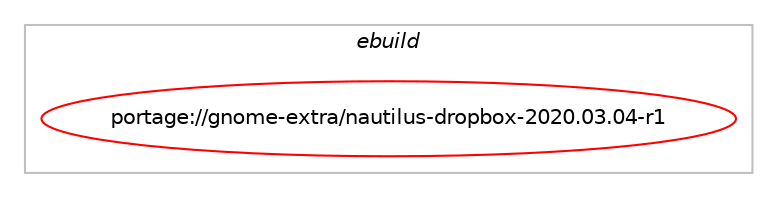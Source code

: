 digraph prolog {

# *************
# Graph options
# *************

newrank=true;
concentrate=true;
compound=true;
graph [rankdir=LR,fontname=Helvetica,fontsize=10,ranksep=1.5];#, ranksep=2.5, nodesep=0.2];
edge  [arrowhead=vee];
node  [fontname=Helvetica,fontsize=10];

# **********
# The ebuild
# **********

subgraph cluster_leftcol {
color=gray;
label=<<i>ebuild</i>>;
id [label="portage://gnome-extra/nautilus-dropbox-2020.03.04-r1", color=red, width=4, href="../gnome-extra/nautilus-dropbox-2020.03.04-r1.svg"];
}

# ****************
# The dependencies
# ****************

subgraph cluster_midcol {
color=gray;
label=<<i>dependencies</i>>;
subgraph cluster_compile {
fillcolor="#eeeeee";
style=filled;
label=<<i>compile</i>>;
# *** BEGIN UNKNOWN DEPENDENCY TYPE (TODO) ***
# id -> equal(use_conditional_group(positive,python_single_target_python3_10,portage://gnome-extra/nautilus-dropbox-2020.03.04-r1,[package_dependency(portage://gnome-extra/nautilus-dropbox-2020.03.04-r1,install,no,dev-lang,python,none,[,,],[slot(3.10)],[])]))
# *** END UNKNOWN DEPENDENCY TYPE (TODO) ***

# *** BEGIN UNKNOWN DEPENDENCY TYPE (TODO) ***
# id -> equal(use_conditional_group(positive,python_single_target_python3_10,portage://gnome-extra/nautilus-dropbox-2020.03.04-r1,[package_dependency(portage://gnome-extra/nautilus-dropbox-2020.03.04-r1,install,no,dev-python,pygobject,none,[,,],[slot(3)],[use(enable(python_targets_python3_10),negative)])]))
# *** END UNKNOWN DEPENDENCY TYPE (TODO) ***

# *** BEGIN UNKNOWN DEPENDENCY TYPE (TODO) ***
# id -> equal(use_conditional_group(positive,python_single_target_python3_11,portage://gnome-extra/nautilus-dropbox-2020.03.04-r1,[package_dependency(portage://gnome-extra/nautilus-dropbox-2020.03.04-r1,install,no,dev-lang,python,none,[,,],[slot(3.11)],[])]))
# *** END UNKNOWN DEPENDENCY TYPE (TODO) ***

# *** BEGIN UNKNOWN DEPENDENCY TYPE (TODO) ***
# id -> equal(use_conditional_group(positive,python_single_target_python3_11,portage://gnome-extra/nautilus-dropbox-2020.03.04-r1,[package_dependency(portage://gnome-extra/nautilus-dropbox-2020.03.04-r1,install,no,dev-python,pygobject,none,[,,],[slot(3)],[use(enable(python_targets_python3_11),negative)])]))
# *** END UNKNOWN DEPENDENCY TYPE (TODO) ***

# *** BEGIN UNKNOWN DEPENDENCY TYPE (TODO) ***
# id -> equal(package_dependency(portage://gnome-extra/nautilus-dropbox-2020.03.04-r1,install,no,dev-libs,glib,none,[,,],[slot(2)],[]))
# *** END UNKNOWN DEPENDENCY TYPE (TODO) ***

# *** BEGIN UNKNOWN DEPENDENCY TYPE (TODO) ***
# id -> equal(package_dependency(portage://gnome-extra/nautilus-dropbox-2020.03.04-r1,install,no,gnome-base,nautilus,greaterequal,[43,,,43],[],[]))
# *** END UNKNOWN DEPENDENCY TYPE (TODO) ***

# *** BEGIN UNKNOWN DEPENDENCY TYPE (TODO) ***
# id -> equal(package_dependency(portage://gnome-extra/nautilus-dropbox-2020.03.04-r1,install,no,net-misc,dropbox,none,[,,],[],[]))
# *** END UNKNOWN DEPENDENCY TYPE (TODO) ***

}
subgraph cluster_compileandrun {
fillcolor="#eeeeee";
style=filled;
label=<<i>compile and run</i>>;
}
subgraph cluster_run {
fillcolor="#eeeeee";
style=filled;
label=<<i>run</i>>;
# *** BEGIN UNKNOWN DEPENDENCY TYPE (TODO) ***
# id -> equal(use_conditional_group(positive,python_single_target_python3_10,portage://gnome-extra/nautilus-dropbox-2020.03.04-r1,[package_dependency(portage://gnome-extra/nautilus-dropbox-2020.03.04-r1,run,no,dev-lang,python,none,[,,],[slot(3.10)],[])]))
# *** END UNKNOWN DEPENDENCY TYPE (TODO) ***

# *** BEGIN UNKNOWN DEPENDENCY TYPE (TODO) ***
# id -> equal(use_conditional_group(positive,python_single_target_python3_10,portage://gnome-extra/nautilus-dropbox-2020.03.04-r1,[package_dependency(portage://gnome-extra/nautilus-dropbox-2020.03.04-r1,run,no,dev-python,pygobject,none,[,,],[slot(3)],[use(enable(python_targets_python3_10),negative)])]))
# *** END UNKNOWN DEPENDENCY TYPE (TODO) ***

# *** BEGIN UNKNOWN DEPENDENCY TYPE (TODO) ***
# id -> equal(use_conditional_group(positive,python_single_target_python3_11,portage://gnome-extra/nautilus-dropbox-2020.03.04-r1,[package_dependency(portage://gnome-extra/nautilus-dropbox-2020.03.04-r1,run,no,dev-lang,python,none,[,,],[slot(3.11)],[])]))
# *** END UNKNOWN DEPENDENCY TYPE (TODO) ***

# *** BEGIN UNKNOWN DEPENDENCY TYPE (TODO) ***
# id -> equal(use_conditional_group(positive,python_single_target_python3_11,portage://gnome-extra/nautilus-dropbox-2020.03.04-r1,[package_dependency(portage://gnome-extra/nautilus-dropbox-2020.03.04-r1,run,no,dev-python,pygobject,none,[,,],[slot(3)],[use(enable(python_targets_python3_11),negative)])]))
# *** END UNKNOWN DEPENDENCY TYPE (TODO) ***

# *** BEGIN UNKNOWN DEPENDENCY TYPE (TODO) ***
# id -> equal(package_dependency(portage://gnome-extra/nautilus-dropbox-2020.03.04-r1,run,no,dev-libs,glib,none,[,,],[slot(2)],[]))
# *** END UNKNOWN DEPENDENCY TYPE (TODO) ***

# *** BEGIN UNKNOWN DEPENDENCY TYPE (TODO) ***
# id -> equal(package_dependency(portage://gnome-extra/nautilus-dropbox-2020.03.04-r1,run,no,gnome-base,nautilus,greaterequal,[43,,,43],[],[]))
# *** END UNKNOWN DEPENDENCY TYPE (TODO) ***

# *** BEGIN UNKNOWN DEPENDENCY TYPE (TODO) ***
# id -> equal(package_dependency(portage://gnome-extra/nautilus-dropbox-2020.03.04-r1,run,no,net-misc,dropbox,none,[,,],[],[]))
# *** END UNKNOWN DEPENDENCY TYPE (TODO) ***

}
}

# **************
# The candidates
# **************

subgraph cluster_choices {
rank=same;
color=gray;
label=<<i>candidates</i>>;

}

}
